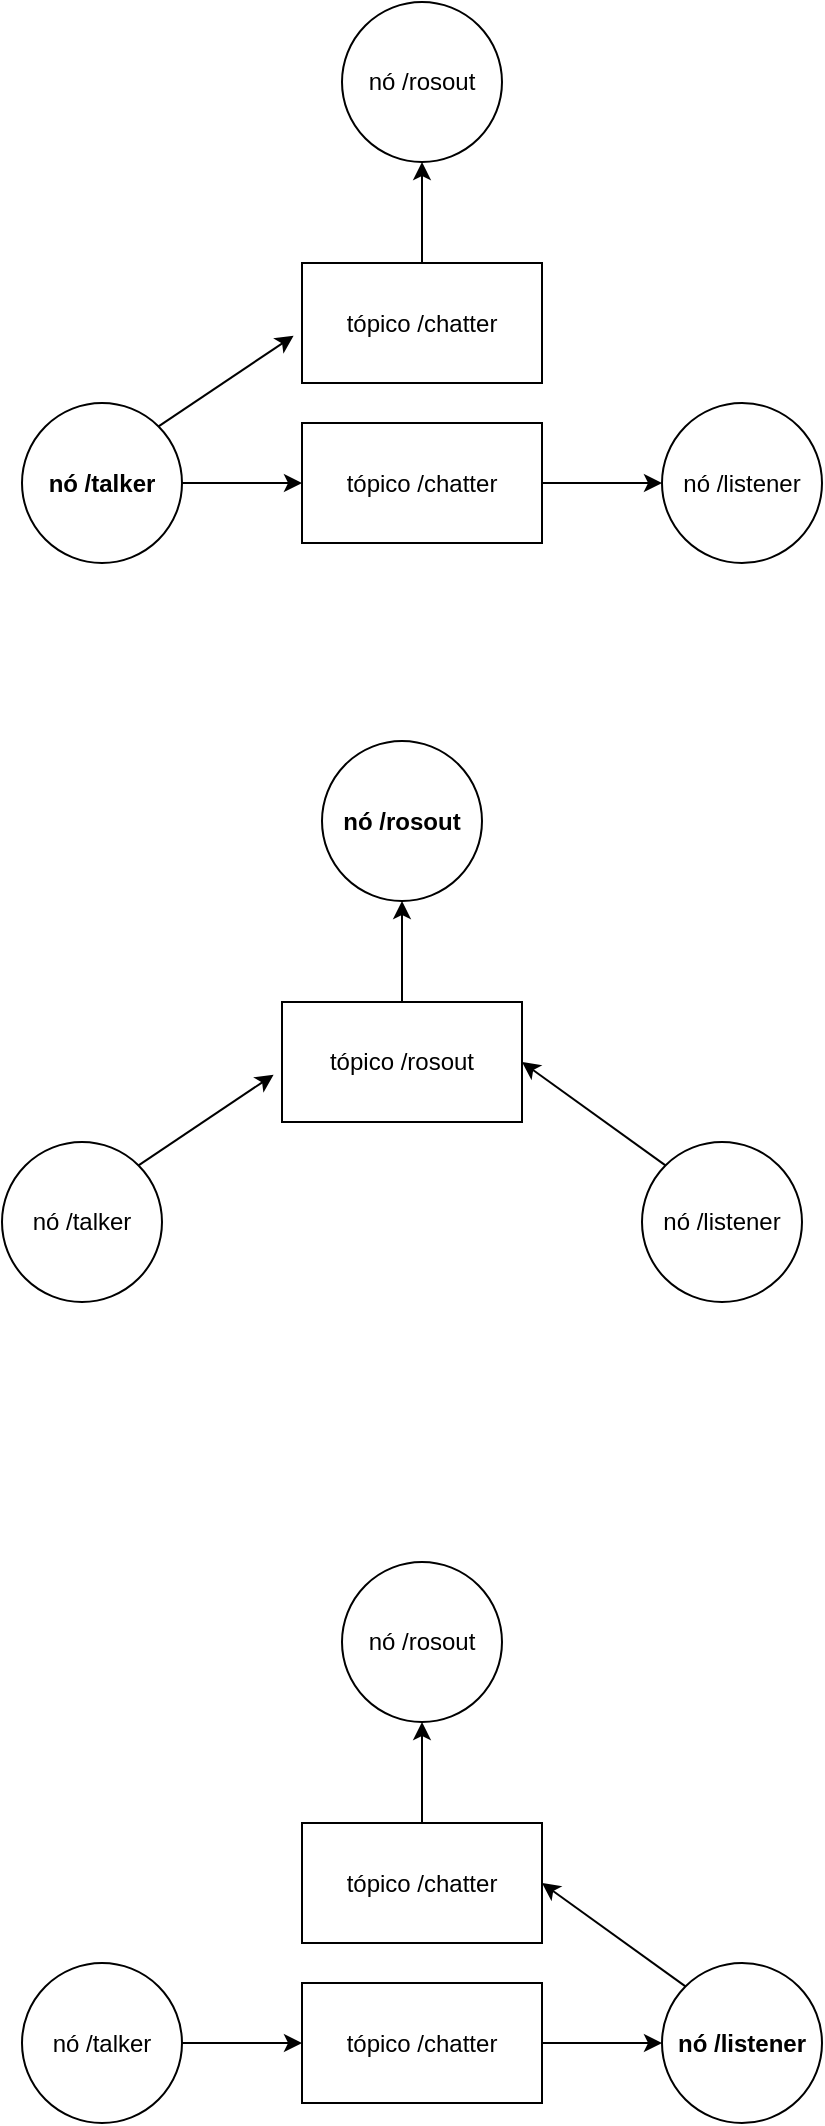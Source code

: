 <mxfile version="11.3.0" type="device" pages="1"><diagram id="26KCnx2HvfcHOqyl6cMU" name="Page-1"><mxGraphModel dx="840" dy="1878" grid="1" gridSize="10" guides="1" tooltips="1" connect="1" arrows="1" fold="1" page="1" pageScale="1" pageWidth="827" pageHeight="1169" math="0" shadow="0"><root><mxCell id="0"/><mxCell id="1" parent="0"/><mxCell id="OdXS0LK5sxvwqrFDx1OM-3" value="nó /talker" style="ellipse;whiteSpace=wrap;html=1;aspect=fixed;" vertex="1" parent="1"><mxGeometry x="80" y="120" width="80" height="80" as="geometry"/></mxCell><mxCell id="OdXS0LK5sxvwqrFDx1OM-4" value="&lt;b&gt;nó /rosout&lt;/b&gt;" style="ellipse;whiteSpace=wrap;html=1;aspect=fixed;" vertex="1" parent="1"><mxGeometry x="240" y="-80.5" width="80" height="80" as="geometry"/></mxCell><mxCell id="OdXS0LK5sxvwqrFDx1OM-5" value="tópico /rosout" style="rounded=0;whiteSpace=wrap;html=1;" vertex="1" parent="1"><mxGeometry x="220" y="50" width="120" height="60" as="geometry"/></mxCell><mxCell id="OdXS0LK5sxvwqrFDx1OM-6" value="" style="endArrow=classic;html=1;entryX=-0.035;entryY=0.606;entryDx=0;entryDy=0;entryPerimeter=0;exitX=1;exitY=0;exitDx=0;exitDy=0;" edge="1" parent="1" source="OdXS0LK5sxvwqrFDx1OM-3" target="OdXS0LK5sxvwqrFDx1OM-5"><mxGeometry width="50" height="50" relative="1" as="geometry"><mxPoint x="80" y="270" as="sourcePoint"/><mxPoint x="130" y="220" as="targetPoint"/></mxGeometry></mxCell><mxCell id="OdXS0LK5sxvwqrFDx1OM-8" value="" style="endArrow=classic;html=1;entryX=0.5;entryY=1;entryDx=0;entryDy=0;" edge="1" parent="1" source="OdXS0LK5sxvwqrFDx1OM-5" target="OdXS0LK5sxvwqrFDx1OM-4"><mxGeometry width="50" height="50" relative="1" as="geometry"><mxPoint x="80" y="270" as="sourcePoint"/><mxPoint x="130" y="220" as="targetPoint"/></mxGeometry></mxCell><mxCell id="OdXS0LK5sxvwqrFDx1OM-10" value="nó /listener" style="ellipse;whiteSpace=wrap;html=1;aspect=fixed;" vertex="1" parent="1"><mxGeometry x="400" y="120" width="80" height="80" as="geometry"/></mxCell><mxCell id="OdXS0LK5sxvwqrFDx1OM-12" value="tópico /chatter" style="rounded=0;whiteSpace=wrap;html=1;" vertex="1" parent="1"><mxGeometry x="230" y="-239.5" width="120" height="60" as="geometry"/></mxCell><mxCell id="OdXS0LK5sxvwqrFDx1OM-13" value="&lt;b&gt;nó /talker&lt;/b&gt;" style="ellipse;whiteSpace=wrap;html=1;aspect=fixed;" vertex="1" parent="1"><mxGeometry x="90" y="-249.5" width="80" height="80" as="geometry"/></mxCell><mxCell id="OdXS0LK5sxvwqrFDx1OM-14" value="nó /rosout" style="ellipse;whiteSpace=wrap;html=1;aspect=fixed;" vertex="1" parent="1"><mxGeometry x="250" y="-450" width="80" height="80" as="geometry"/></mxCell><mxCell id="OdXS0LK5sxvwqrFDx1OM-15" value="tópico /chatter" style="rounded=0;whiteSpace=wrap;html=1;" vertex="1" parent="1"><mxGeometry x="230" y="-319.5" width="120" height="60" as="geometry"/></mxCell><mxCell id="OdXS0LK5sxvwqrFDx1OM-16" value="" style="endArrow=classic;html=1;entryX=-0.035;entryY=0.606;entryDx=0;entryDy=0;entryPerimeter=0;exitX=1;exitY=0;exitDx=0;exitDy=0;" edge="1" source="OdXS0LK5sxvwqrFDx1OM-13" target="OdXS0LK5sxvwqrFDx1OM-15" parent="1"><mxGeometry width="50" height="50" relative="1" as="geometry"><mxPoint x="90" y="-99.5" as="sourcePoint"/><mxPoint x="140" y="-149.5" as="targetPoint"/></mxGeometry></mxCell><mxCell id="OdXS0LK5sxvwqrFDx1OM-17" value="" style="endArrow=classic;html=1;entryX=0.5;entryY=1;entryDx=0;entryDy=0;" edge="1" source="OdXS0LK5sxvwqrFDx1OM-15" target="OdXS0LK5sxvwqrFDx1OM-14" parent="1"><mxGeometry width="50" height="50" relative="1" as="geometry"><mxPoint x="90" y="-99.5" as="sourcePoint"/><mxPoint x="140" y="-149.5" as="targetPoint"/></mxGeometry></mxCell><mxCell id="OdXS0LK5sxvwqrFDx1OM-18" value="" style="endArrow=classic;html=1;entryX=0;entryY=0.5;entryDx=0;entryDy=0;exitX=1;exitY=0.5;exitDx=0;exitDy=0;" edge="1" source="OdXS0LK5sxvwqrFDx1OM-13" target="OdXS0LK5sxvwqrFDx1OM-12" parent="1"><mxGeometry width="50" height="50" relative="1" as="geometry"><mxPoint x="90" y="-99.5" as="sourcePoint"/><mxPoint x="140" y="-149.5" as="targetPoint"/></mxGeometry></mxCell><mxCell id="OdXS0LK5sxvwqrFDx1OM-19" value="nó /listener" style="ellipse;whiteSpace=wrap;html=1;aspect=fixed;" vertex="1" parent="1"><mxGeometry x="410" y="-249.5" width="80" height="80" as="geometry"/></mxCell><mxCell id="OdXS0LK5sxvwqrFDx1OM-20" value="" style="endArrow=classic;html=1;entryX=0;entryY=0.5;entryDx=0;entryDy=0;exitX=1;exitY=0.5;exitDx=0;exitDy=0;" edge="1" source="OdXS0LK5sxvwqrFDx1OM-12" target="OdXS0LK5sxvwqrFDx1OM-19" parent="1"><mxGeometry width="50" height="50" relative="1" as="geometry"><mxPoint x="90" y="-99.5" as="sourcePoint"/><mxPoint x="140" y="-149.5" as="targetPoint"/></mxGeometry></mxCell><mxCell id="OdXS0LK5sxvwqrFDx1OM-21" value="" style="endArrow=classic;html=1;entryX=1;entryY=0.5;entryDx=0;entryDy=0;exitX=0;exitY=0;exitDx=0;exitDy=0;" edge="1" parent="1" source="OdXS0LK5sxvwqrFDx1OM-10" target="OdXS0LK5sxvwqrFDx1OM-5"><mxGeometry width="50" height="50" relative="1" as="geometry"><mxPoint x="80" y="270" as="sourcePoint"/><mxPoint x="130" y="220" as="targetPoint"/></mxGeometry></mxCell><mxCell id="OdXS0LK5sxvwqrFDx1OM-22" value="tópico /chatter" style="rounded=0;whiteSpace=wrap;html=1;" vertex="1" parent="1"><mxGeometry x="230" y="540.5" width="120" height="60" as="geometry"/></mxCell><mxCell id="OdXS0LK5sxvwqrFDx1OM-23" value="nó /talker" style="ellipse;whiteSpace=wrap;html=1;aspect=fixed;" vertex="1" parent="1"><mxGeometry x="90" y="530.5" width="80" height="80" as="geometry"/></mxCell><mxCell id="OdXS0LK5sxvwqrFDx1OM-24" value="nó /rosout" style="ellipse;whiteSpace=wrap;html=1;aspect=fixed;" vertex="1" parent="1"><mxGeometry x="250" y="330" width="80" height="80" as="geometry"/></mxCell><mxCell id="OdXS0LK5sxvwqrFDx1OM-25" value="tópico /chatter" style="rounded=0;whiteSpace=wrap;html=1;" vertex="1" parent="1"><mxGeometry x="230" y="460.5" width="120" height="60" as="geometry"/></mxCell><mxCell id="OdXS0LK5sxvwqrFDx1OM-27" value="" style="endArrow=classic;html=1;entryX=0.5;entryY=1;entryDx=0;entryDy=0;" edge="1" source="OdXS0LK5sxvwqrFDx1OM-25" target="OdXS0LK5sxvwqrFDx1OM-24" parent="1"><mxGeometry width="50" height="50" relative="1" as="geometry"><mxPoint x="90" y="680.5" as="sourcePoint"/><mxPoint x="140" y="630.5" as="targetPoint"/></mxGeometry></mxCell><mxCell id="OdXS0LK5sxvwqrFDx1OM-28" value="" style="endArrow=classic;html=1;entryX=0;entryY=0.5;entryDx=0;entryDy=0;exitX=1;exitY=0.5;exitDx=0;exitDy=0;" edge="1" source="OdXS0LK5sxvwqrFDx1OM-23" target="OdXS0LK5sxvwqrFDx1OM-22" parent="1"><mxGeometry width="50" height="50" relative="1" as="geometry"><mxPoint x="90" y="680.5" as="sourcePoint"/><mxPoint x="140" y="630.5" as="targetPoint"/></mxGeometry></mxCell><mxCell id="OdXS0LK5sxvwqrFDx1OM-29" value="&lt;b&gt;nó /listener&lt;/b&gt;" style="ellipse;whiteSpace=wrap;html=1;aspect=fixed;" vertex="1" parent="1"><mxGeometry x="410" y="530.5" width="80" height="80" as="geometry"/></mxCell><mxCell id="OdXS0LK5sxvwqrFDx1OM-30" value="" style="endArrow=classic;html=1;entryX=0;entryY=0.5;entryDx=0;entryDy=0;exitX=1;exitY=0.5;exitDx=0;exitDy=0;" edge="1" source="OdXS0LK5sxvwqrFDx1OM-22" target="OdXS0LK5sxvwqrFDx1OM-29" parent="1"><mxGeometry width="50" height="50" relative="1" as="geometry"><mxPoint x="90" y="680.5" as="sourcePoint"/><mxPoint x="140" y="630.5" as="targetPoint"/></mxGeometry></mxCell><mxCell id="OdXS0LK5sxvwqrFDx1OM-31" value="" style="endArrow=classic;html=1;entryX=1;entryY=0.5;entryDx=0;entryDy=0;exitX=0;exitY=0;exitDx=0;exitDy=0;" edge="1" parent="1" source="OdXS0LK5sxvwqrFDx1OM-29" target="OdXS0LK5sxvwqrFDx1OM-25"><mxGeometry width="50" height="50" relative="1" as="geometry"><mxPoint x="80" y="680" as="sourcePoint"/><mxPoint x="130" y="630" as="targetPoint"/></mxGeometry></mxCell></root></mxGraphModel></diagram></mxfile>